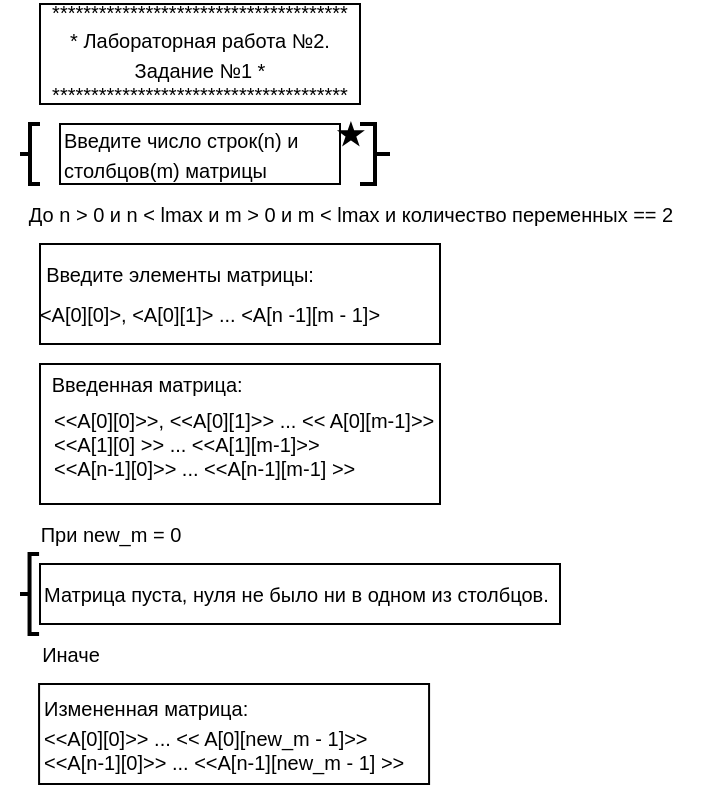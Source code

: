 <mxfile version="24.7.14">
  <diagram name="Страница — 1" id="eTPCyulgEMQGkj-4sTij">
    <mxGraphModel dx="875" dy="1604" grid="1" gridSize="10" guides="1" tooltips="1" connect="1" arrows="1" fold="1" page="1" pageScale="1" pageWidth="827" pageHeight="1169" math="0" shadow="0">
      <root>
        <mxCell id="0" />
        <mxCell id="1" parent="0" />
        <mxCell id="a7qT2igJazvT0XZEEzCW-2" value="&lt;div style=&quot;font-size: 10px;&quot;&gt;&lt;font style=&quot;font-size: 10px;&quot;&gt;**************************************&lt;/font&gt;&lt;/div&gt;&lt;div style=&quot;&quot;&gt;&lt;font style=&quot;&quot;&gt;&lt;font style=&quot;font-size: 10px;&quot;&gt;* &lt;/font&gt;&lt;font style=&quot;font-size: 10px;&quot;&gt;Лабораторная работа №2. Задание №1&lt;/font&gt;&lt;font style=&quot;font-size: 10px;&quot;&gt; *&lt;/font&gt;&lt;/font&gt;&lt;/div&gt;&lt;div style=&quot;font-size: 10px;&quot;&gt;&lt;font style=&quot;font-size: 10px;&quot;&gt;**************************************&lt;/font&gt;&lt;/div&gt;" style="rounded=0;whiteSpace=wrap;html=1;" vertex="1" parent="1">
          <mxGeometry x="30" width="160" height="50" as="geometry" />
        </mxCell>
        <mxCell id="a7qT2igJazvT0XZEEzCW-3" value="&lt;font style=&quot;font-size: 10px;&quot;&gt;Введите число строк(n) и столбцов(m) матрицы&lt;/font&gt;" style="rounded=0;whiteSpace=wrap;html=1;align=left;" vertex="1" parent="1">
          <mxGeometry x="40" y="60" width="140" height="30" as="geometry" />
        </mxCell>
        <mxCell id="a7qT2igJazvT0XZEEzCW-4" value="" style="verticalLabelPosition=bottom;verticalAlign=top;html=1;shape=mxgraph.basic.star;fillColor=#000000;" vertex="1" parent="1">
          <mxGeometry x="180" y="60" width="10.91" height="10" as="geometry" />
        </mxCell>
        <mxCell id="a7qT2igJazvT0XZEEzCW-5" value="" style="strokeWidth=2;html=1;shape=mxgraph.flowchart.annotation_2;align=left;labelPosition=right;pointerEvents=1;" vertex="1" parent="1">
          <mxGeometry x="20" y="60" width="10" height="30" as="geometry" />
        </mxCell>
        <mxCell id="a7qT2igJazvT0XZEEzCW-6" value="" style="strokeWidth=2;html=1;shape=mxgraph.flowchart.annotation_2;align=left;labelPosition=right;pointerEvents=1;direction=west;" vertex="1" parent="1">
          <mxGeometry x="190" y="60" width="15" height="30" as="geometry" />
        </mxCell>
        <mxCell id="a7qT2igJazvT0XZEEzCW-7" value="&lt;font style=&quot;font-size: 10px;&quot;&gt;До n &amp;gt; 0 и n &amp;lt; lmax и m &amp;gt; 0 и m &amp;lt; lmax и количество переменных == 2&lt;/font&gt;" style="text;html=1;align=center;verticalAlign=middle;resizable=0;points=[];autosize=1;strokeColor=none;fillColor=none;" vertex="1" parent="1">
          <mxGeometry x="10.46" y="90" width="350" height="30" as="geometry" />
        </mxCell>
        <mxCell id="a7qT2igJazvT0XZEEzCW-8" value="" style="rounded=0;whiteSpace=wrap;html=1;align=left;" vertex="1" parent="1">
          <mxGeometry x="30" y="120" width="200" height="50" as="geometry" />
        </mxCell>
        <mxCell id="a7qT2igJazvT0XZEEzCW-12" value="&lt;span style=&quot;font-size: 10px; text-align: left;&quot;&gt;Введите элементы матрицы:&lt;/span&gt;" style="text;html=1;align=center;verticalAlign=middle;whiteSpace=wrap;rounded=0;" vertex="1" parent="1">
          <mxGeometry x="20" y="120" width="160" height="30" as="geometry" />
        </mxCell>
        <mxCell id="a7qT2igJazvT0XZEEzCW-13" value="&amp;lt;A[0][0]&amp;gt;, &amp;lt;A[0][1]&amp;gt; ... &amp;lt;A[n -1][m - 1]&amp;gt;" style="text;html=1;align=center;verticalAlign=middle;whiteSpace=wrap;rounded=0;fontSize=10;" vertex="1" parent="1">
          <mxGeometry x="10.46" y="140" width="210" height="30" as="geometry" />
        </mxCell>
        <mxCell id="a7qT2igJazvT0XZEEzCW-14" value="" style="rounded=0;whiteSpace=wrap;html=1;" vertex="1" parent="1">
          <mxGeometry x="30" y="180" width="200" height="70" as="geometry" />
        </mxCell>
        <mxCell id="a7qT2igJazvT0XZEEzCW-15" value="&lt;font style=&quot;font-size: 10px;&quot;&gt;Введенная матрица:&amp;nbsp;&lt;/font&gt;" style="text;html=1;align=center;verticalAlign=middle;whiteSpace=wrap;rounded=0;" vertex="1" parent="1">
          <mxGeometry x="30" y="180" width="110" height="20" as="geometry" />
        </mxCell>
        <mxCell id="a7qT2igJazvT0XZEEzCW-16" value="&amp;lt;&amp;lt;A[0][0]&amp;gt;&amp;gt;, &amp;lt;&amp;lt;A[0][1]&amp;gt;&amp;gt; ... &amp;lt;&amp;lt; A[0][m-1]&amp;gt;&amp;gt;&lt;div style=&quot;font-size: 10px;&quot;&gt;&amp;lt;&amp;lt;A[1][0] &amp;gt;&amp;gt; ... &amp;lt;&amp;lt;A[1][m-1]&amp;gt;&amp;gt;&lt;/div&gt;&lt;div style=&quot;font-size: 10px;&quot;&gt;&amp;lt;&amp;lt;A[n-1][0]&amp;gt;&amp;gt; ... &amp;lt;&amp;lt;A[n-1][m-1] &amp;gt;&amp;gt;&lt;/div&gt;" style="text;html=1;align=left;verticalAlign=middle;whiteSpace=wrap;rounded=0;fontSize=10;" vertex="1" parent="1">
          <mxGeometry x="35" y="205" width="240" height="30" as="geometry" />
        </mxCell>
        <mxCell id="a7qT2igJazvT0XZEEzCW-17" value="&lt;font style=&quot;font-size: 10px;&quot;&gt;При new_m = 0&lt;/font&gt;" style="text;html=1;align=center;verticalAlign=middle;resizable=0;points=[];autosize=1;strokeColor=none;fillColor=none;fontSize=10;" vertex="1" parent="1">
          <mxGeometry x="20" y="250" width="90" height="30" as="geometry" />
        </mxCell>
        <mxCell id="a7qT2igJazvT0XZEEzCW-18" value="Матрица пуста, нуля не было ни в одном из столбцов." style="rounded=0;whiteSpace=wrap;html=1;align=left;fontSize=10;" vertex="1" parent="1">
          <mxGeometry x="30" y="280" width="260" height="30" as="geometry" />
        </mxCell>
        <mxCell id="a7qT2igJazvT0XZEEzCW-19" value="" style="strokeWidth=2;html=1;shape=mxgraph.flowchart.annotation_2;align=left;labelPosition=right;pointerEvents=1;" vertex="1" parent="1">
          <mxGeometry x="20" y="275" width="9.54" height="40" as="geometry" />
        </mxCell>
        <mxCell id="a7qT2igJazvT0XZEEzCW-20" value="&lt;font style=&quot;font-size: 10px;&quot;&gt;Иначе&lt;/font&gt;" style="text;html=1;align=center;verticalAlign=middle;resizable=0;points=[];autosize=1;strokeColor=none;fillColor=none;" vertex="1" parent="1">
          <mxGeometry x="20" y="310" width="50" height="30" as="geometry" />
        </mxCell>
        <mxCell id="a7qT2igJazvT0XZEEzCW-24" value="&lt;font style=&quot;font-size: 10px;&quot;&gt;Измененная матрица:&lt;/font&gt;&lt;div&gt;&lt;div&gt;&lt;font style=&quot;font-size: 10px;&quot;&gt;&amp;lt;&amp;lt;A[0][0]&amp;gt;&amp;gt; ... &amp;lt;&amp;lt; A[0][new_m - 1]&amp;gt;&amp;gt;&lt;br&gt;&lt;div&gt;&lt;span style=&quot;background-color: initial;&quot;&gt;&amp;lt;&amp;lt;A[n-1][0]&amp;gt;&amp;gt;&lt;/span&gt;&amp;nbsp;...&amp;nbsp;&lt;span style=&quot;background-color: initial;&quot;&gt;&amp;lt;&amp;lt;A[n-1][new_m - 1] &amp;gt;&amp;gt;&lt;/span&gt;&lt;/div&gt;&lt;/font&gt;&lt;/div&gt;&lt;/div&gt;" style="rounded=0;whiteSpace=wrap;html=1;align=left;" vertex="1" parent="1">
          <mxGeometry x="29.54" y="340" width="195" height="50" as="geometry" />
        </mxCell>
      </root>
    </mxGraphModel>
  </diagram>
</mxfile>
